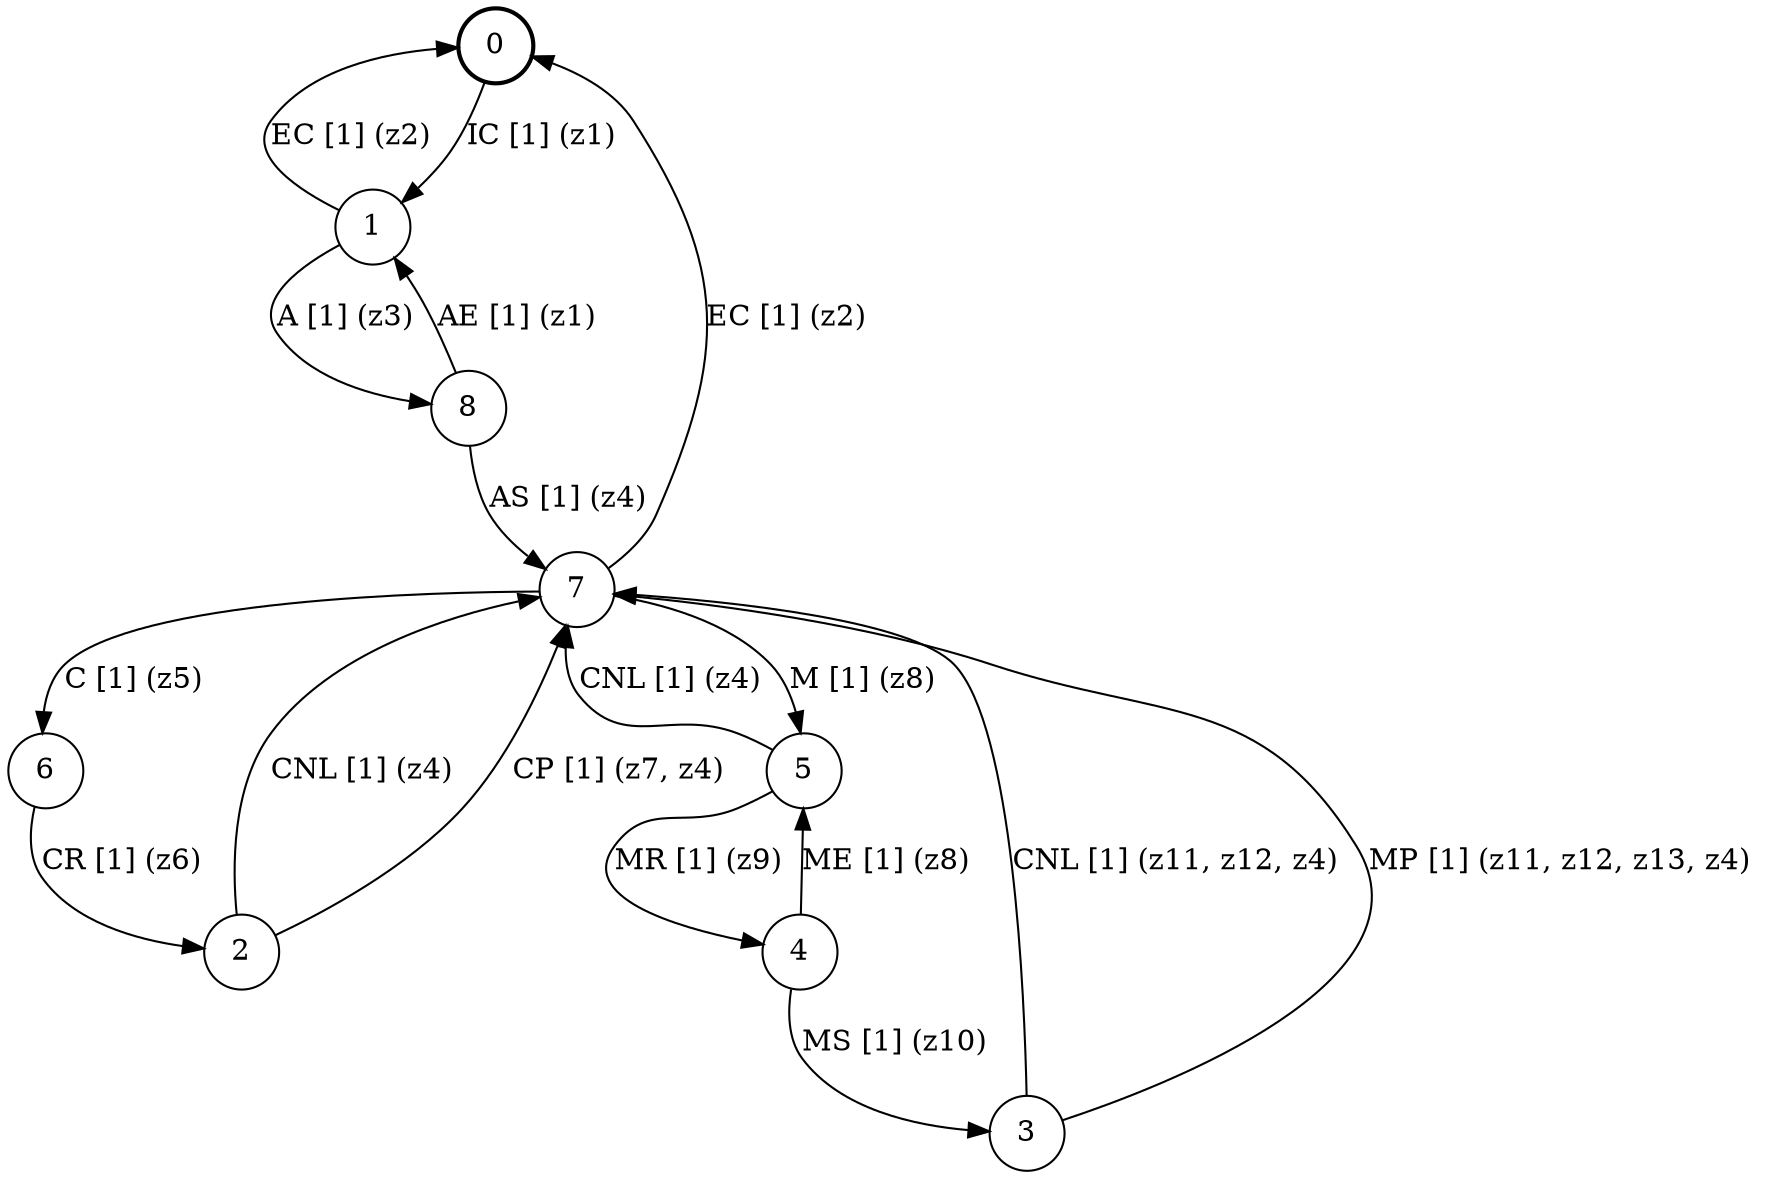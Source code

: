 # generated file, don't try to modify
# command: dot -Tpng <filename> > tree.png
digraph Automaton {
    node [shape = circle];
    0 [style = "bold"];
    0 -> 1 [label = "IC [1] (z1) "];
    1 -> 8 [label = "A [1] (z3) "];
    1 -> 0 [label = "EC [1] (z2) "];
    2 -> 7 [label = "CNL [1] (z4) "];
    2 -> 7 [label = "CP [1] (z7, z4) "];
    3 -> 7 [label = "CNL [1] (z11, z12, z4) "];
    3 -> 7 [label = "MP [1] (z11, z12, z13, z4) "];
    4 -> 5 [label = "ME [1] (z8) "];
    4 -> 3 [label = "MS [1] (z10) "];
    5 -> 7 [label = "CNL [1] (z4) "];
    5 -> 4 [label = "MR [1] (z9) "];
    6 -> 2 [label = "CR [1] (z6) "];
    7 -> 6 [label = "C [1] (z5) "];
    7 -> 0 [label = "EC [1] (z2) "];
    7 -> 5 [label = "M [1] (z8) "];
    8 -> 1 [label = "AE [1] (z1) "];
    8 -> 7 [label = "AS [1] (z4) "];
}
